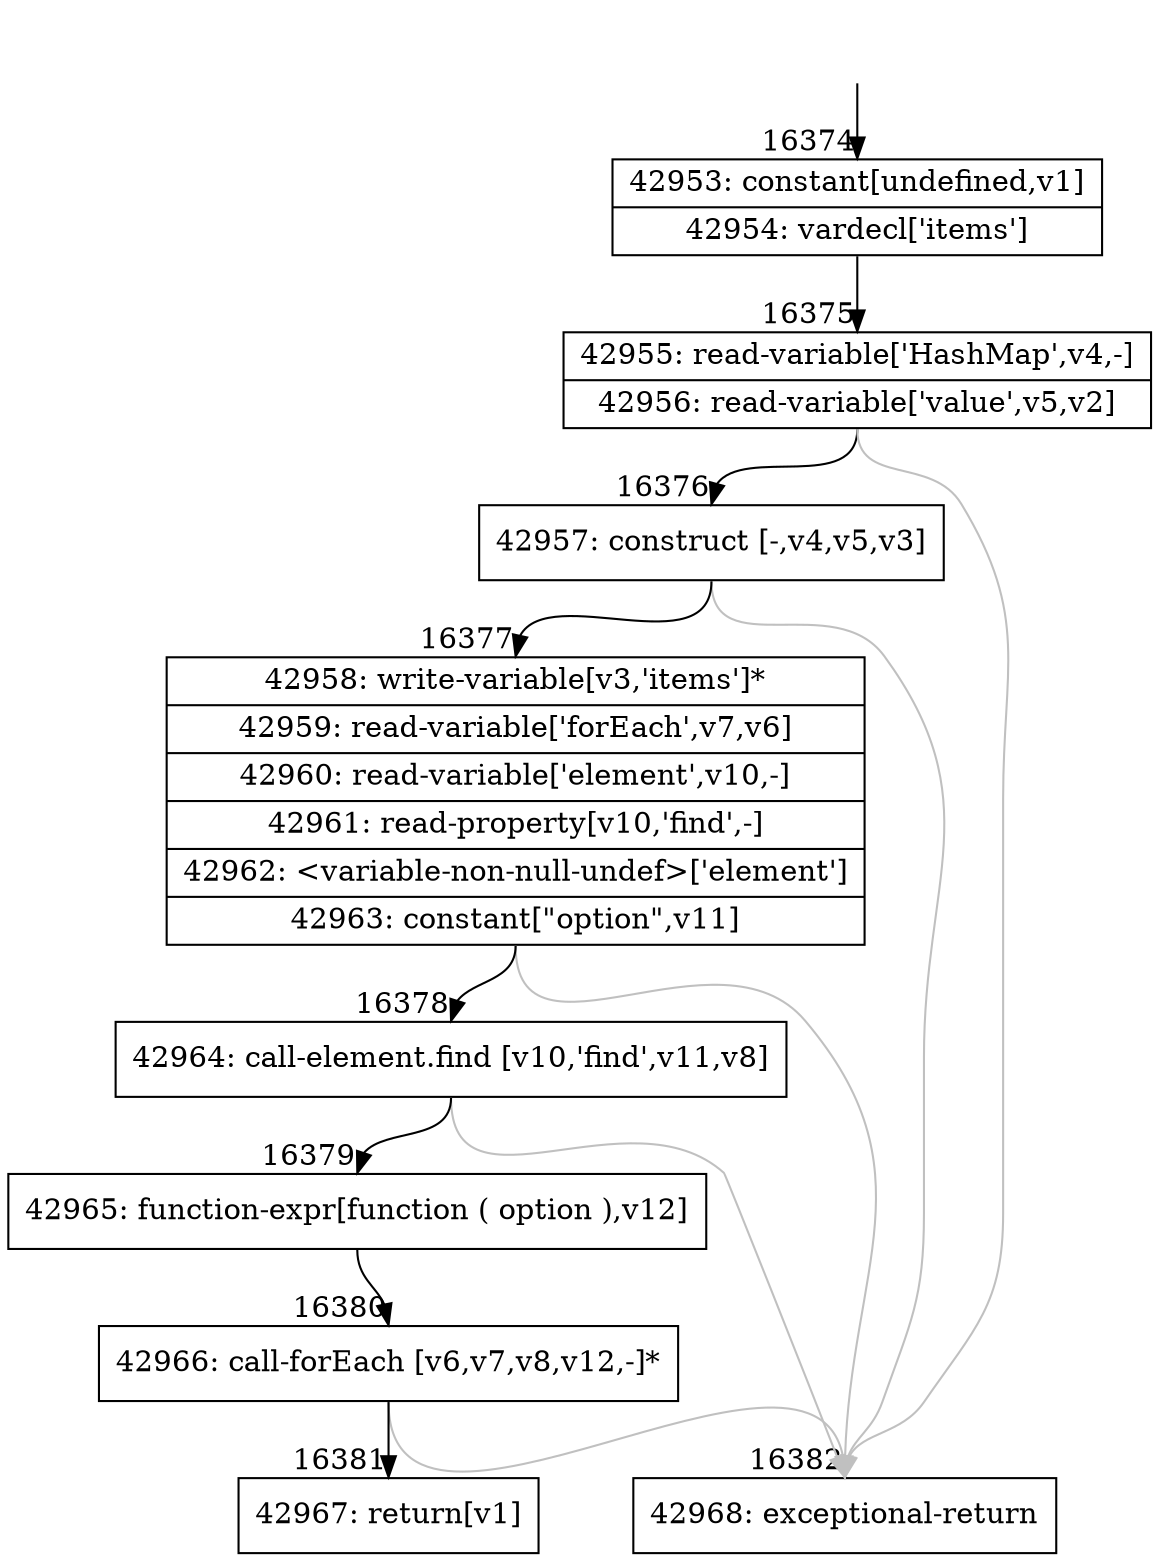digraph {
rankdir="TD"
BB_entry1323[shape=none,label=""];
BB_entry1323 -> BB16374 [tailport=s, headport=n, headlabel="    16374"]
BB16374 [shape=record label="{42953: constant[undefined,v1]|42954: vardecl['items']}" ] 
BB16374 -> BB16375 [tailport=s, headport=n, headlabel="      16375"]
BB16375 [shape=record label="{42955: read-variable['HashMap',v4,-]|42956: read-variable['value',v5,v2]}" ] 
BB16375 -> BB16376 [tailport=s, headport=n, headlabel="      16376"]
BB16375 -> BB16382 [tailport=s, headport=n, color=gray, headlabel="      16382"]
BB16376 [shape=record label="{42957: construct [-,v4,v5,v3]}" ] 
BB16376 -> BB16377 [tailport=s, headport=n, headlabel="      16377"]
BB16376 -> BB16382 [tailport=s, headport=n, color=gray]
BB16377 [shape=record label="{42958: write-variable[v3,'items']*|42959: read-variable['forEach',v7,v6]|42960: read-variable['element',v10,-]|42961: read-property[v10,'find',-]|42962: \<variable-non-null-undef\>['element']|42963: constant[\"option\",v11]}" ] 
BB16377 -> BB16378 [tailport=s, headport=n, headlabel="      16378"]
BB16377 -> BB16382 [tailport=s, headport=n, color=gray]
BB16378 [shape=record label="{42964: call-element.find [v10,'find',v11,v8]}" ] 
BB16378 -> BB16379 [tailport=s, headport=n, headlabel="      16379"]
BB16378 -> BB16382 [tailport=s, headport=n, color=gray]
BB16379 [shape=record label="{42965: function-expr[function ( option ),v12]}" ] 
BB16379 -> BB16380 [tailport=s, headport=n, headlabel="      16380"]
BB16380 [shape=record label="{42966: call-forEach [v6,v7,v8,v12,-]*}" ] 
BB16380 -> BB16381 [tailport=s, headport=n, headlabel="      16381"]
BB16380 -> BB16382 [tailport=s, headport=n, color=gray]
BB16381 [shape=record label="{42967: return[v1]}" ] 
BB16382 [shape=record label="{42968: exceptional-return}" ] 
//#$~ 28159
}
